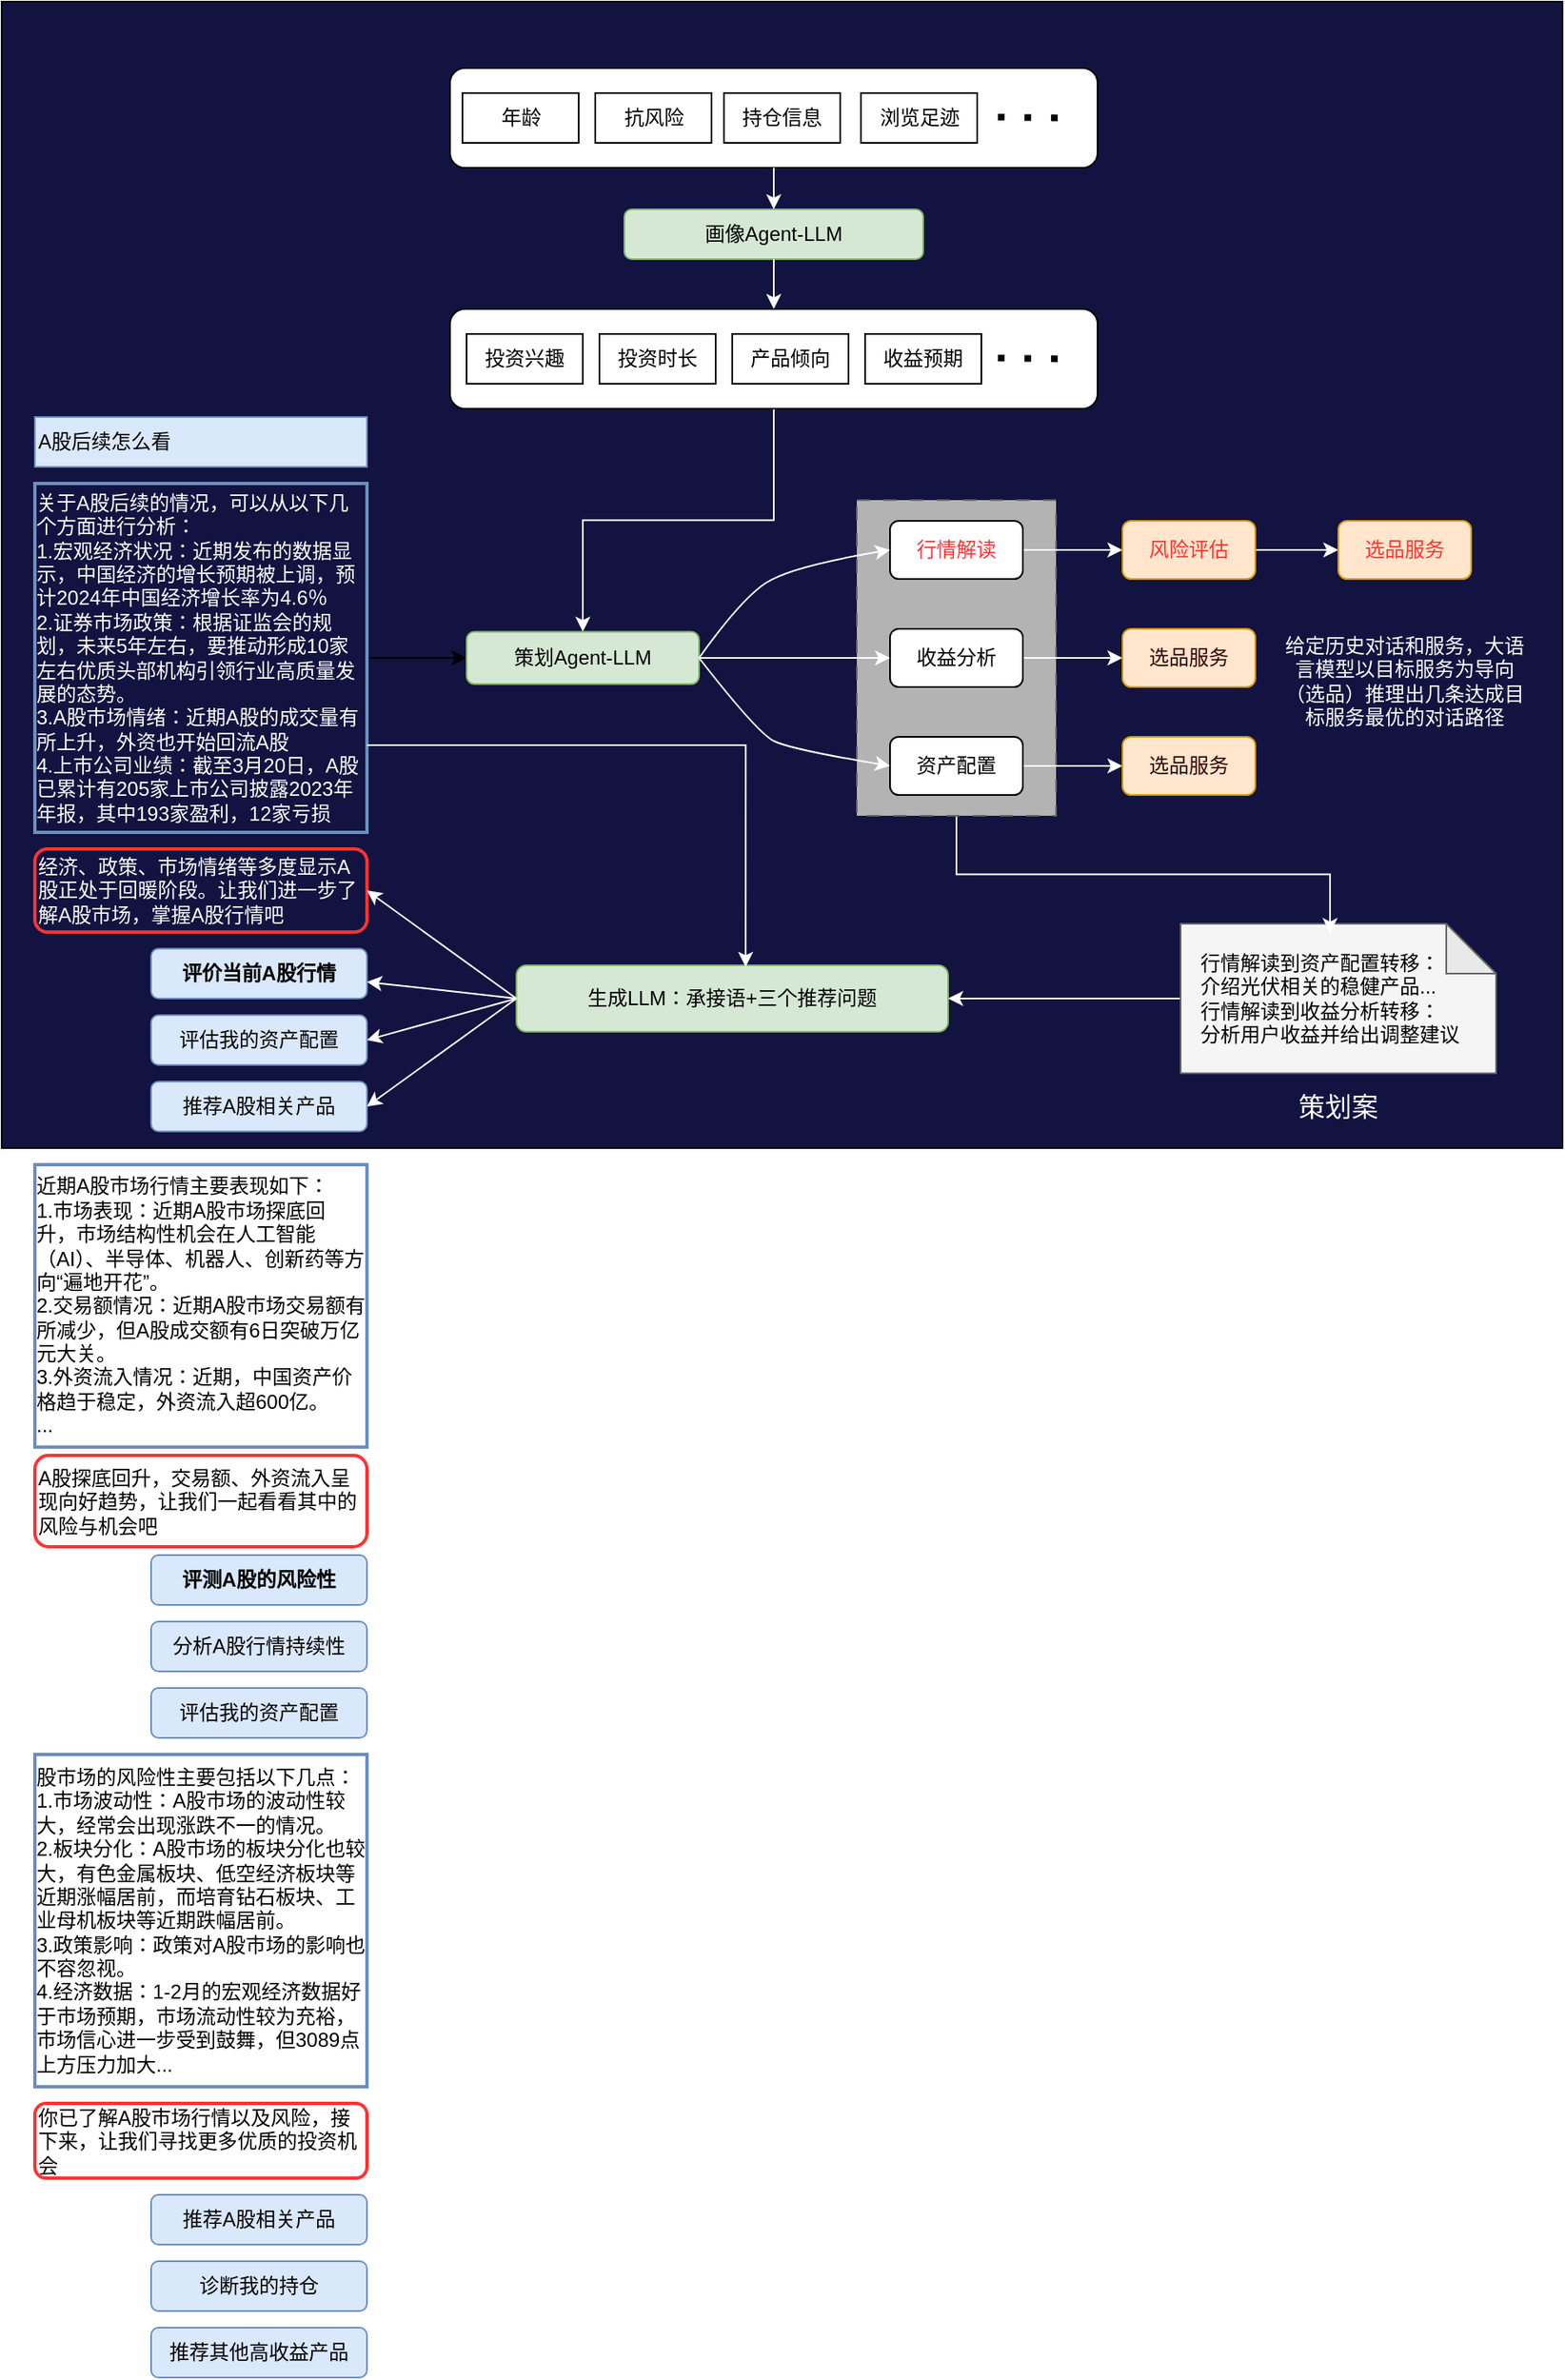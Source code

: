 <mxfile version="24.2.1" type="github">
  <diagram name="第 1 页" id="EtUGMnVDYJDm20vKxgLq">
    <mxGraphModel dx="2074" dy="1680" grid="1" gridSize="10" guides="1" tooltips="1" connect="1" arrows="1" fold="1" page="1" pageScale="1" pageWidth="1200" pageHeight="500" math="0" shadow="0">
      <root>
        <mxCell id="0" />
        <mxCell id="1" parent="0" />
        <mxCell id="uR9ak8hIEpnR53gFkSXh-45" value="" style="rounded=0;whiteSpace=wrap;html=1;fillColor=#121340;" parent="1" vertex="1">
          <mxGeometry x="40" y="-220" width="940" height="690" as="geometry" />
        </mxCell>
        <mxCell id="tnhg12BTTxNdXiN9A4QB-3" value="A股后续怎么看" style="rounded=0;whiteSpace=wrap;html=1;align=left;fillColor=#dae8fc;strokeColor=#6c8ebf;" parent="1" vertex="1">
          <mxGeometry x="60" y="30" width="200" height="30" as="geometry" />
        </mxCell>
        <mxCell id="uR9ak8hIEpnR53gFkSXh-39" style="edgeStyle=orthogonalEdgeStyle;rounded=0;orthogonalLoop=1;jettySize=auto;html=1;exitX=1;exitY=0.5;exitDx=0;exitDy=0;entryX=0;entryY=0.5;entryDx=0;entryDy=0;" parent="1" source="tnhg12BTTxNdXiN9A4QB-5" target="uR9ak8hIEpnR53gFkSXh-29" edge="1">
          <mxGeometry relative="1" as="geometry" />
        </mxCell>
        <mxCell id="tnhg12BTTxNdXiN9A4QB-5" value="&lt;div style=&quot;text-align: left;&quot;&gt;&lt;font color=&quot;#ffffff&quot;&gt;关于A股后续的情况，可以从以下几个方面进行分析：&lt;/font&gt;&lt;/div&gt;&lt;div style=&quot;text-align: left;&quot;&gt;&lt;span style=&quot;background-color: initial; text-align: center;&quot;&gt;&lt;font color=&quot;#ffffff&quot;&gt;1.宏观经济状况：近期发布的数据显示，中国经济的增长预期被上调，预计2024年中国经济增长率为4.6％&lt;/font&gt;&lt;/span&gt;&lt;br&gt;&lt;/div&gt;&lt;div style=&quot;text-align: left;&quot;&gt;&lt;span style=&quot;background-color: initial; text-align: center;&quot;&gt;&lt;font color=&quot;#ffffff&quot;&gt;2.证券市场政策：根据证监会的规划，未来5年左右，要推动形成10家左右优质头部机构引领行业高质量发展的态势。&lt;br&gt;&lt;/font&gt;&lt;/span&gt;&lt;/div&gt;&lt;div style=&quot;text-align: left;&quot;&gt;&lt;span style=&quot;background-color: initial; text-align: center;&quot;&gt;&lt;font color=&quot;#ffffff&quot;&gt;3.A股市场情绪：近期A股的成交量有所上升，外资也开始回流A股&lt;br&gt;&lt;/font&gt;&lt;/span&gt;&lt;/div&gt;&lt;div style=&quot;text-align: left;&quot;&gt;&lt;span style=&quot;background-color: initial; text-align: center;&quot;&gt;&lt;font color=&quot;#ffffff&quot;&gt;4.上市公司业绩：截至3月20日，A股已累计有205家上市公司披露2023年年报，其中193家盈利，12家亏损&lt;br&gt;&lt;/font&gt;&lt;/span&gt;&lt;/div&gt;" style="rounded=0;whiteSpace=wrap;html=1;fillColor=none;strokeColor=#6c8ebf;strokeWidth=2;" parent="1" vertex="1">
          <mxGeometry x="60" y="70" width="200" height="210" as="geometry" />
        </mxCell>
        <mxCell id="tnhg12BTTxNdXiN9A4QB-6" value="&lt;div class=&quot;lake-content&quot;&gt;&lt;strong&gt;评价当前A股行情&lt;/strong&gt;&lt;/div&gt;" style="rounded=1;whiteSpace=wrap;html=1;fillColor=#dae8fc;strokeColor=#6c8ebf;" parent="1" vertex="1">
          <mxGeometry x="130" y="350" width="130" height="30" as="geometry" />
        </mxCell>
        <mxCell id="tnhg12BTTxNdXiN9A4QB-7" value="&lt;div class=&quot;lake-content&quot;&gt;&lt;div class=&quot;lake-content&quot;&gt;评估我的资产配置&lt;/div&gt;&lt;/div&gt;" style="rounded=1;whiteSpace=wrap;html=1;fillColor=#dae8fc;strokeColor=#6c8ebf;" parent="1" vertex="1">
          <mxGeometry x="130" y="390" width="130" height="30" as="geometry" />
        </mxCell>
        <mxCell id="tnhg12BTTxNdXiN9A4QB-8" value="&lt;div class=&quot;lake-content&quot;&gt;&lt;div class=&quot;lake-content&quot;&gt;&lt;div class=&quot;lake-content&quot;&gt;推荐A股相关产品&lt;/div&gt;&lt;/div&gt;&lt;/div&gt;" style="rounded=1;whiteSpace=wrap;html=1;fillColor=#dae8fc;strokeColor=#6c8ebf;" parent="1" vertex="1">
          <mxGeometry x="130" y="430" width="130" height="30" as="geometry" />
        </mxCell>
        <mxCell id="tnhg12BTTxNdXiN9A4QB-9" value="&lt;div style=&quot;text-align: left;&quot;&gt;&lt;div&gt;&lt;span style=&quot;background-color: initial;&quot;&gt;近期A股市场行情主要表现如下：&lt;/span&gt;&lt;/div&gt;&lt;div&gt;&lt;span style=&quot;background-color: initial;&quot;&gt;1.市场&lt;/span&gt;&lt;span style=&quot;background-color: initial;&quot;&gt;表现：近期A股市场探底回升，市场结构性机会在人工智能（AI）、半导体、机器人、创新药等方向“遍地开花”。&lt;/span&gt;&lt;/div&gt;&lt;div&gt;2.交易额情况：近期A股市场交易额有所减少，但A股成交额有6日突破万亿元大关。&lt;/div&gt;&lt;div&gt;3.外资流入情况：近期，中国资产价格趋于稳定，外资流入超600亿。&lt;/div&gt;&lt;div&gt;...&lt;/div&gt;&lt;/div&gt;" style="rounded=0;whiteSpace=wrap;html=1;fillColor=none;strokeColor=#6c8ebf;strokeWidth=2;" parent="1" vertex="1">
          <mxGeometry x="60" y="480" width="200" height="170" as="geometry" />
        </mxCell>
        <mxCell id="tnhg12BTTxNdXiN9A4QB-10" value="&lt;div class=&quot;lake-content&quot;&gt;&lt;div class=&quot;lake-content&quot;&gt;&lt;b&gt;评测A股的风险性&lt;/b&gt;&lt;/div&gt;&lt;/div&gt;" style="rounded=1;whiteSpace=wrap;html=1;fillColor=#dae8fc;strokeColor=#6c8ebf;" parent="1" vertex="1">
          <mxGeometry x="130" y="715" width="130" height="30" as="geometry" />
        </mxCell>
        <mxCell id="tnhg12BTTxNdXiN9A4QB-11" value="&lt;div class=&quot;lake-content&quot;&gt;&lt;div class=&quot;lake-content&quot;&gt;&lt;div class=&quot;lake-content&quot;&gt;分析A股行情持续性&lt;br&gt;&lt;/div&gt;&lt;/div&gt;&lt;/div&gt;" style="rounded=1;whiteSpace=wrap;html=1;fillColor=#dae8fc;strokeColor=#6c8ebf;" parent="1" vertex="1">
          <mxGeometry x="130" y="755" width="130" height="30" as="geometry" />
        </mxCell>
        <mxCell id="tnhg12BTTxNdXiN9A4QB-12" value="&lt;div class=&quot;lake-content&quot;&gt;&lt;div class=&quot;lake-content&quot;&gt;&lt;div class=&quot;lake-content&quot;&gt;评估我的资产配置&lt;/div&gt;&lt;/div&gt;&lt;/div&gt;" style="rounded=1;whiteSpace=wrap;html=1;fillColor=#dae8fc;strokeColor=#6c8ebf;" parent="1" vertex="1">
          <mxGeometry x="130" y="795" width="130" height="30" as="geometry" />
        </mxCell>
        <mxCell id="tnhg12BTTxNdXiN9A4QB-13" value="&lt;div style=&quot;text-align: left;&quot;&gt;&lt;div&gt;&lt;br&gt;&lt;/div&gt;&lt;div&gt;&lt;br&gt;&lt;/div&gt;&lt;div&gt;股市场的风险性主要包括以下几点：&lt;/div&gt;&lt;div&gt;1.市场波动性：A股市场的波动性较大，经常会出现涨跌不一的情况。&lt;/div&gt;&lt;div&gt;2.板块分化：A股市场的板块分化也较大，有色金属板块、低空经济板块等近期涨幅居前，而培育钻石板块、工业母机板块等近期跌幅居前。&lt;/div&gt;&lt;div&gt;3.政策影响：政策对A股市场的影响也不容忽视。&lt;/div&gt;&lt;div&gt;4.经济数据：1-2月的宏观经济数据好于市场预期，市场流动性较为充裕，市场信心进一步受到鼓舞，但3089点上方压力加大...&lt;/div&gt;&lt;div&gt;&lt;br&gt;&lt;/div&gt;&lt;/div&gt;&lt;div&gt;&lt;br&gt;&lt;/div&gt;" style="rounded=0;whiteSpace=wrap;html=1;fillColor=none;strokeColor=#6c8ebf;strokeWidth=2;" parent="1" vertex="1">
          <mxGeometry x="60" y="835" width="200" height="200" as="geometry" />
        </mxCell>
        <mxCell id="tnhg12BTTxNdXiN9A4QB-14" value="&lt;div class=&quot;lake-content&quot;&gt;&lt;div class=&quot;lake-content&quot;&gt;&lt;div class=&quot;lake-content&quot;&gt;推荐A股相关产品&lt;/div&gt;&lt;/div&gt;&lt;/div&gt;" style="rounded=1;whiteSpace=wrap;html=1;fillColor=#dae8fc;strokeColor=#6c8ebf;" parent="1" vertex="1">
          <mxGeometry x="130" y="1100" width="130" height="30" as="geometry" />
        </mxCell>
        <mxCell id="tnhg12BTTxNdXiN9A4QB-15" value="&lt;div class=&quot;lake-content&quot;&gt;&lt;div class=&quot;lake-content&quot;&gt;&lt;div class=&quot;lake-content&quot;&gt;&lt;div class=&quot;lake-content&quot;&gt;诊断我的持仓&lt;/div&gt;&lt;/div&gt;&lt;/div&gt;&lt;/div&gt;" style="rounded=1;whiteSpace=wrap;html=1;fillColor=#dae8fc;strokeColor=#6c8ebf;" parent="1" vertex="1">
          <mxGeometry x="130" y="1140" width="130" height="30" as="geometry" />
        </mxCell>
        <mxCell id="tnhg12BTTxNdXiN9A4QB-16" value="&lt;div class=&quot;lake-content&quot;&gt;&lt;div class=&quot;lake-content&quot;&gt;&lt;div class=&quot;lake-content&quot;&gt;&lt;div class=&quot;lake-content&quot;&gt;推荐其他高收益产品&lt;/div&gt;&lt;/div&gt;&lt;/div&gt;&lt;/div&gt;" style="rounded=1;whiteSpace=wrap;html=1;fillColor=#dae8fc;strokeColor=#6c8ebf;" parent="1" vertex="1">
          <mxGeometry x="130" y="1180" width="130" height="30" as="geometry" />
        </mxCell>
        <mxCell id="tnhg12BTTxNdXiN9A4QB-17" value="&lt;div class=&quot;lake-content&quot;&gt;&lt;font color=&quot;#ffffff&quot;&gt;经济、政策、市场情绪等多度显示A股正处于回暖阶段。让我们进一步了解A股市场，掌握A股行情吧&lt;/font&gt;&lt;/div&gt;" style="rounded=1;whiteSpace=wrap;html=1;fillColor=none;strokeColor=#FF3333;strokeWidth=2;align=left;" parent="1" vertex="1">
          <mxGeometry x="60" y="290" width="200" height="50" as="geometry" />
        </mxCell>
        <mxCell id="tnhg12BTTxNdXiN9A4QB-18" value="&lt;div class=&quot;lake-content&quot;&gt;&lt;div class=&quot;lake-content&quot;&gt;A股探底回升，交易额、外资流入呈现向好趋势，让我们一起看看其中的风险与机会吧&lt;/div&gt;&lt;/div&gt;" style="rounded=1;whiteSpace=wrap;html=1;fillColor=none;strokeColor=#FF3333;strokeWidth=2;align=left;" parent="1" vertex="1">
          <mxGeometry x="60" y="655" width="200" height="55" as="geometry" />
        </mxCell>
        <mxCell id="tnhg12BTTxNdXiN9A4QB-19" value="&lt;div class=&quot;lake-content&quot;&gt;&lt;div class=&quot;lake-content&quot;&gt;你已了解A股市场行情以及风险，接下来，让我们寻找更多优质的投资机会&lt;/div&gt;&lt;/div&gt;" style="rounded=1;whiteSpace=wrap;html=1;fillColor=none;strokeColor=#FF3333;strokeWidth=2;align=left;" parent="1" vertex="1">
          <mxGeometry x="60" y="1045" width="200" height="45" as="geometry" />
        </mxCell>
        <mxCell id="tnhg12BTTxNdXiN9A4QB-51" value="生成LLM：承接语+三个推荐问题" style="rounded=1;whiteSpace=wrap;html=1;fillColor=#d5e8d4;strokeColor=#82b366;strokeWidth=1;" parent="1" vertex="1">
          <mxGeometry x="350" y="360" width="260" height="40" as="geometry" />
        </mxCell>
        <mxCell id="tnhg12BTTxNdXiN9A4QB-70" style="edgeStyle=orthogonalEdgeStyle;rounded=0;orthogonalLoop=1;jettySize=auto;html=1;exitX=0;exitY=0.5;exitDx=0;exitDy=0;exitPerimeter=0;entryX=1;entryY=0.5;entryDx=0;entryDy=0;strokeColor=#FFFFFF;" parent="1" source="tnhg12BTTxNdXiN9A4QB-60" target="tnhg12BTTxNdXiN9A4QB-51" edge="1">
          <mxGeometry relative="1" as="geometry" />
        </mxCell>
        <mxCell id="tnhg12BTTxNdXiN9A4QB-60" value="" style="shape=note;whiteSpace=wrap;html=1;backgroundOutline=1;darkOpacity=0.05;fillColor=#f5f5f5;fontColor=#333333;strokeColor=#666666;" parent="1" vertex="1">
          <mxGeometry x="750" y="335" width="190" height="90" as="geometry" />
        </mxCell>
        <mxCell id="tnhg12BTTxNdXiN9A4QB-61" value="&lt;div style=&quot;text-align: left;&quot;&gt;&lt;span style=&quot;background-color: initial;&quot;&gt;行情解读到资产配置转移：&lt;/span&gt;&lt;/div&gt;&lt;div style=&quot;text-align: left;&quot;&gt;&lt;span style=&quot;background-color: initial;&quot;&gt;介绍光伏相关的稳健产品...&lt;/span&gt;&lt;/div&gt;&lt;div style=&quot;text-align: left;&quot;&gt;&lt;span style=&quot;background-color: initial;&quot;&gt;行情解读到收益分析转移：&lt;/span&gt;&lt;/div&gt;&lt;div style=&quot;text-align: left;&quot;&gt;分析用户收益并给出调整建议&lt;/div&gt;" style="text;html=1;align=center;verticalAlign=middle;whiteSpace=wrap;rounded=0;" parent="1" vertex="1">
          <mxGeometry x="760" y="340.63" width="160" height="78.75" as="geometry" />
        </mxCell>
        <mxCell id="tnhg12BTTxNdXiN9A4QB-66" value="&lt;font color=&quot;#ffffff&quot; style=&quot;font-size: 16px;&quot;&gt;策划案&lt;/font&gt;" style="text;html=1;align=center;verticalAlign=middle;whiteSpace=wrap;rounded=0;" parent="1" vertex="1">
          <mxGeometry x="815" y="430" width="60" height="30" as="geometry" />
        </mxCell>
        <mxCell id="tnhg12BTTxNdXiN9A4QB-75" value="" style="endArrow=classic;html=1;rounded=0;exitX=0;exitY=0.5;exitDx=0;exitDy=0;entryX=1;entryY=0.5;entryDx=0;entryDy=0;strokeColor=#FFFFFF;" parent="1" source="tnhg12BTTxNdXiN9A4QB-51" target="tnhg12BTTxNdXiN9A4QB-17" edge="1">
          <mxGeometry width="50" height="50" relative="1" as="geometry">
            <mxPoint x="420" y="430" as="sourcePoint" />
            <mxPoint x="270" y="310" as="targetPoint" />
          </mxGeometry>
        </mxCell>
        <mxCell id="tnhg12BTTxNdXiN9A4QB-76" value="" style="endArrow=classic;html=1;rounded=0;entryX=1;entryY=0.5;entryDx=0;entryDy=0;exitX=0;exitY=0.5;exitDx=0;exitDy=0;strokeColor=#FFFFFF;" parent="1" source="tnhg12BTTxNdXiN9A4QB-51" edge="1">
          <mxGeometry width="50" height="50" relative="1" as="geometry">
            <mxPoint x="350" y="405" as="sourcePoint" />
            <mxPoint x="260" y="370" as="targetPoint" />
          </mxGeometry>
        </mxCell>
        <mxCell id="tnhg12BTTxNdXiN9A4QB-77" value="" style="endArrow=classic;html=1;rounded=0;exitX=0;exitY=0.5;exitDx=0;exitDy=0;entryX=1;entryY=0.5;entryDx=0;entryDy=0;strokeColor=#FFFFFF;" parent="1" source="tnhg12BTTxNdXiN9A4QB-51" target="tnhg12BTTxNdXiN9A4QB-7" edge="1">
          <mxGeometry width="50" height="50" relative="1" as="geometry">
            <mxPoint x="350" y="405" as="sourcePoint" />
            <mxPoint x="270" y="415" as="targetPoint" />
          </mxGeometry>
        </mxCell>
        <mxCell id="tnhg12BTTxNdXiN9A4QB-78" value="" style="endArrow=classic;html=1;rounded=0;entryX=1;entryY=0.5;entryDx=0;entryDy=0;exitX=0;exitY=0.5;exitDx=0;exitDy=0;strokeColor=#FFFFFF;" parent="1" source="tnhg12BTTxNdXiN9A4QB-51" target="tnhg12BTTxNdXiN9A4QB-8" edge="1">
          <mxGeometry width="50" height="50" relative="1" as="geometry">
            <mxPoint x="350" y="405" as="sourcePoint" />
            <mxPoint x="470" y="395" as="targetPoint" />
            <Array as="points" />
          </mxGeometry>
        </mxCell>
        <mxCell id="uR9ak8hIEpnR53gFkSXh-41" style="edgeStyle=orthogonalEdgeStyle;rounded=0;orthogonalLoop=1;jettySize=auto;html=1;exitX=0.5;exitY=1;exitDx=0;exitDy=0;entryX=0.5;entryY=0;entryDx=0;entryDy=0;strokeColor=#FFFFFF;" parent="1" source="uR9ak8hIEpnR53gFkSXh-1" target="uR9ak8hIEpnR53gFkSXh-29" edge="1">
          <mxGeometry relative="1" as="geometry" />
        </mxCell>
        <mxCell id="uR9ak8hIEpnR53gFkSXh-1" value="" style="rounded=1;whiteSpace=wrap;html=1;strokeWidth=1;" parent="1" vertex="1">
          <mxGeometry x="310" y="-35" width="390" height="60" as="geometry" />
        </mxCell>
        <mxCell id="uR9ak8hIEpnR53gFkSXh-2" value="" style="rounded=1;whiteSpace=wrap;html=1;strokeWidth=1;" parent="1" vertex="1">
          <mxGeometry x="310" y="-180" width="390" height="60" as="geometry" />
        </mxCell>
        <mxCell id="uR9ak8hIEpnR53gFkSXh-3" value="年龄" style="rounded=0;whiteSpace=wrap;html=1;" parent="1" vertex="1">
          <mxGeometry x="317.5" y="-165" width="70" height="30" as="geometry" />
        </mxCell>
        <mxCell id="uR9ak8hIEpnR53gFkSXh-4" value="抗风险" style="rounded=0;whiteSpace=wrap;html=1;" parent="1" vertex="1">
          <mxGeometry x="397.5" y="-165" width="70" height="30" as="geometry" />
        </mxCell>
        <mxCell id="uR9ak8hIEpnR53gFkSXh-5" value="持仓信息" style="rounded=0;whiteSpace=wrap;html=1;" parent="1" vertex="1">
          <mxGeometry x="475" y="-165" width="70" height="30" as="geometry" />
        </mxCell>
        <mxCell id="uR9ak8hIEpnR53gFkSXh-6" value="" style="endArrow=none;dashed=1;html=1;dashPattern=1 3;strokeWidth=4;rounded=0;" parent="1" edge="1">
          <mxGeometry width="50" height="50" relative="1" as="geometry">
            <mxPoint x="640" y="-150.5" as="sourcePoint" />
            <mxPoint x="680" y="-150" as="targetPoint" />
          </mxGeometry>
        </mxCell>
        <mxCell id="uR9ak8hIEpnR53gFkSXh-7" value="画像Agent-LLM" style="rounded=1;whiteSpace=wrap;html=1;fillColor=#d5e8d4;strokeColor=#82b366;strokeWidth=1;" parent="1" vertex="1">
          <mxGeometry x="415" y="-95" width="180" height="30" as="geometry" />
        </mxCell>
        <mxCell id="uR9ak8hIEpnR53gFkSXh-8" value="投资兴趣" style="rounded=0;whiteSpace=wrap;html=1;" parent="1" vertex="1">
          <mxGeometry x="320" y="-20" width="70" height="30" as="geometry" />
        </mxCell>
        <mxCell id="uR9ak8hIEpnR53gFkSXh-9" value="产品倾向" style="rounded=0;whiteSpace=wrap;html=1;" parent="1" vertex="1">
          <mxGeometry x="480" y="-20" width="70" height="30" as="geometry" />
        </mxCell>
        <mxCell id="uR9ak8hIEpnR53gFkSXh-10" value="收益预期" style="rounded=0;whiteSpace=wrap;html=1;" parent="1" vertex="1">
          <mxGeometry x="560" y="-20" width="70" height="30" as="geometry" />
        </mxCell>
        <mxCell id="uR9ak8hIEpnR53gFkSXh-11" value="" style="endArrow=none;dashed=1;html=1;dashPattern=1 3;strokeWidth=4;rounded=0;" parent="1" edge="1">
          <mxGeometry width="50" height="50" relative="1" as="geometry">
            <mxPoint x="640" y="-5.5" as="sourcePoint" />
            <mxPoint x="680" y="-5" as="targetPoint" />
          </mxGeometry>
        </mxCell>
        <mxCell id="uR9ak8hIEpnR53gFkSXh-12" value="投资时长" style="rounded=0;whiteSpace=wrap;html=1;" parent="1" vertex="1">
          <mxGeometry x="400" y="-20" width="70" height="30" as="geometry" />
        </mxCell>
        <mxCell id="uR9ak8hIEpnR53gFkSXh-13" value="浏览足迹" style="rounded=0;whiteSpace=wrap;html=1;" parent="1" vertex="1">
          <mxGeometry x="557.5" y="-165" width="70" height="30" as="geometry" />
        </mxCell>
        <mxCell id="uR9ak8hIEpnR53gFkSXh-14" value="" style="endArrow=classic;html=1;rounded=0;exitX=0.5;exitY=1;exitDx=0;exitDy=0;entryX=0.5;entryY=0;entryDx=0;entryDy=0;strokeColor=#FFFFFF;" parent="1" source="uR9ak8hIEpnR53gFkSXh-2" target="uR9ak8hIEpnR53gFkSXh-7" edge="1">
          <mxGeometry width="50" height="50" relative="1" as="geometry">
            <mxPoint x="815" y="165" as="sourcePoint" />
            <mxPoint x="865" y="115" as="targetPoint" />
          </mxGeometry>
        </mxCell>
        <mxCell id="uR9ak8hIEpnR53gFkSXh-15" value="" style="endArrow=classic;html=1;rounded=0;exitX=0.5;exitY=1;exitDx=0;exitDy=0;entryX=0.5;entryY=0;entryDx=0;entryDy=0;strokeColor=#FFFFFF;" parent="1" source="uR9ak8hIEpnR53gFkSXh-7" target="uR9ak8hIEpnR53gFkSXh-1" edge="1">
          <mxGeometry width="50" height="50" relative="1" as="geometry">
            <mxPoint x="815" y="165" as="sourcePoint" />
            <mxPoint x="865" y="115" as="targetPoint" />
          </mxGeometry>
        </mxCell>
        <mxCell id="uR9ak8hIEpnR53gFkSXh-35" style="edgeStyle=orthogonalEdgeStyle;rounded=0;orthogonalLoop=1;jettySize=auto;html=1;exitX=0.5;exitY=1;exitDx=0;exitDy=0;entryX=0.5;entryY=0;entryDx=0;entryDy=0;strokeColor=#FFFFFF;" parent="1" source="uR9ak8hIEpnR53gFkSXh-16" target="tnhg12BTTxNdXiN9A4QB-61" edge="1">
          <mxGeometry relative="1" as="geometry" />
        </mxCell>
        <mxCell id="uR9ak8hIEpnR53gFkSXh-16" value="" style="rounded=0;whiteSpace=wrap;html=1;dashed=1;dashPattern=8 8;fillColor=#B3B3B3;fontColor=#333333;strokeColor=#666666;" parent="1" vertex="1">
          <mxGeometry x="555" y="80" width="120" height="190" as="geometry" />
        </mxCell>
        <mxCell id="uR9ak8hIEpnR53gFkSXh-17" value="" style="edgeStyle=orthogonalEdgeStyle;rounded=0;orthogonalLoop=1;jettySize=auto;html=1;strokeColor=#FFFFFF;" parent="1" source="uR9ak8hIEpnR53gFkSXh-18" target="uR9ak8hIEpnR53gFkSXh-20" edge="1">
          <mxGeometry relative="1" as="geometry" />
        </mxCell>
        <mxCell id="uR9ak8hIEpnR53gFkSXh-18" value="&lt;font color=&quot;#ff3333&quot;&gt;行情解读&lt;/font&gt;" style="rounded=1;whiteSpace=wrap;html=1;" parent="1" vertex="1">
          <mxGeometry x="575" y="92.5" width="80" height="35" as="geometry" />
        </mxCell>
        <mxCell id="uR9ak8hIEpnR53gFkSXh-19" value="" style="edgeStyle=orthogonalEdgeStyle;rounded=0;orthogonalLoop=1;jettySize=auto;html=1;strokeColor=#FFFFFF;" parent="1" source="uR9ak8hIEpnR53gFkSXh-20" target="uR9ak8hIEpnR53gFkSXh-21" edge="1">
          <mxGeometry relative="1" as="geometry" />
        </mxCell>
        <mxCell id="uR9ak8hIEpnR53gFkSXh-20" value="&lt;font color=&quot;#ff3333&quot;&gt;风险评估&lt;/font&gt;" style="rounded=1;whiteSpace=wrap;html=1;strokeWidth=1;strokeColor=#d79b00;fillColor=#ffe6cc;" parent="1" vertex="1">
          <mxGeometry x="715" y="92.5" width="80" height="35" as="geometry" />
        </mxCell>
        <mxCell id="uR9ak8hIEpnR53gFkSXh-21" value="&lt;font color=&quot;#ff3333&quot;&gt;选品服务&lt;/font&gt;" style="rounded=1;whiteSpace=wrap;html=1;strokeWidth=1;strokeColor=#d79b00;fillColor=#ffe6cc;" parent="1" vertex="1">
          <mxGeometry x="845" y="92.5" width="80" height="35" as="geometry" />
        </mxCell>
        <mxCell id="uR9ak8hIEpnR53gFkSXh-22" value="" style="edgeStyle=orthogonalEdgeStyle;rounded=0;orthogonalLoop=1;jettySize=auto;html=1;strokeColor=#FFFFFF;" parent="1" source="uR9ak8hIEpnR53gFkSXh-23" target="uR9ak8hIEpnR53gFkSXh-24" edge="1">
          <mxGeometry relative="1" as="geometry" />
        </mxCell>
        <mxCell id="uR9ak8hIEpnR53gFkSXh-23" value="收益分析" style="rounded=1;whiteSpace=wrap;html=1;" parent="1" vertex="1">
          <mxGeometry x="575" y="157.5" width="80" height="35" as="geometry" />
        </mxCell>
        <mxCell id="uR9ak8hIEpnR53gFkSXh-24" value="&lt;font color=&quot;#330000&quot;&gt;选品服务&lt;/font&gt;" style="rounded=1;whiteSpace=wrap;html=1;strokeWidth=1;strokeColor=#d79b00;fillColor=#ffe6cc;" parent="1" vertex="1">
          <mxGeometry x="715" y="157.5" width="80" height="35" as="geometry" />
        </mxCell>
        <mxCell id="uR9ak8hIEpnR53gFkSXh-25" value="" style="edgeStyle=orthogonalEdgeStyle;rounded=0;orthogonalLoop=1;jettySize=auto;html=1;strokeColor=#FFFFFF;" parent="1" source="uR9ak8hIEpnR53gFkSXh-26" target="uR9ak8hIEpnR53gFkSXh-27" edge="1">
          <mxGeometry relative="1" as="geometry" />
        </mxCell>
        <mxCell id="uR9ak8hIEpnR53gFkSXh-26" value="资产配置" style="rounded=1;whiteSpace=wrap;html=1;" parent="1" vertex="1">
          <mxGeometry x="575" y="222.5" width="80" height="35" as="geometry" />
        </mxCell>
        <mxCell id="uR9ak8hIEpnR53gFkSXh-27" value="&lt;font color=&quot;#330000&quot;&gt;选品服务&lt;/font&gt;" style="rounded=1;whiteSpace=wrap;html=1;strokeWidth=1;strokeColor=#d79b00;fillColor=#ffe6cc;" parent="1" vertex="1">
          <mxGeometry x="715" y="222.5" width="80" height="35" as="geometry" />
        </mxCell>
        <mxCell id="uR9ak8hIEpnR53gFkSXh-28" value="" style="edgeStyle=orthogonalEdgeStyle;rounded=0;orthogonalLoop=1;jettySize=auto;html=1;strokeColor=#FFFFFF;" parent="1" source="uR9ak8hIEpnR53gFkSXh-29" target="uR9ak8hIEpnR53gFkSXh-23" edge="1">
          <mxGeometry relative="1" as="geometry" />
        </mxCell>
        <mxCell id="uR9ak8hIEpnR53gFkSXh-29" value="策划Agent-LLM" style="rounded=1;whiteSpace=wrap;html=1;fillColor=#d5e8d4;strokeColor=#82b366;strokeWidth=1;" parent="1" vertex="1">
          <mxGeometry x="320" y="159.22" width="140" height="31.56" as="geometry" />
        </mxCell>
        <mxCell id="uR9ak8hIEpnR53gFkSXh-30" value="" style="curved=1;endArrow=classic;html=1;rounded=0;entryX=0;entryY=0.5;entryDx=0;entryDy=0;exitX=1;exitY=0.5;exitDx=0;exitDy=0;strokeColor=#FFFFFF;" parent="1" source="uR9ak8hIEpnR53gFkSXh-29" target="uR9ak8hIEpnR53gFkSXh-18" edge="1">
          <mxGeometry width="50" height="50" relative="1" as="geometry">
            <mxPoint x="465" y="170" as="sourcePoint" />
            <mxPoint x="515" y="120" as="targetPoint" />
            <Array as="points">
              <mxPoint x="485" y="140" />
              <mxPoint x="515" y="120" />
            </Array>
          </mxGeometry>
        </mxCell>
        <mxCell id="uR9ak8hIEpnR53gFkSXh-31" value="" style="curved=1;endArrow=classic;html=1;rounded=0;entryX=0;entryY=0.5;entryDx=0;entryDy=0;exitX=1;exitY=0.5;exitDx=0;exitDy=0;strokeColor=#FFFFFF;" parent="1" source="uR9ak8hIEpnR53gFkSXh-29" target="uR9ak8hIEpnR53gFkSXh-26" edge="1">
          <mxGeometry width="50" height="50" relative="1" as="geometry">
            <mxPoint x="465" y="180" as="sourcePoint" />
            <mxPoint x="515" y="130" as="targetPoint" />
            <Array as="points">
              <mxPoint x="495" y="220" />
              <mxPoint x="515" y="230" />
            </Array>
          </mxGeometry>
        </mxCell>
        <mxCell id="uR9ak8hIEpnR53gFkSXh-32" value="&lt;font color=&quot;#ffffff&quot;&gt;给定历史对话和服务，大语言模型以目标服务为导向（选品）推理出几条达成目标服务最优的对话路径&lt;/font&gt;" style="text;html=1;align=center;verticalAlign=middle;whiteSpace=wrap;rounded=0;" parent="1" vertex="1">
          <mxGeometry x="810" y="159.22" width="150" height="60" as="geometry" />
        </mxCell>
        <mxCell id="uR9ak8hIEpnR53gFkSXh-43" style="edgeStyle=orthogonalEdgeStyle;rounded=0;orthogonalLoop=1;jettySize=auto;html=1;exitX=1;exitY=0.75;exitDx=0;exitDy=0;entryX=0.531;entryY=0.025;entryDx=0;entryDy=0;entryPerimeter=0;strokeColor=#FFFFFF;" parent="1" source="tnhg12BTTxNdXiN9A4QB-5" target="tnhg12BTTxNdXiN9A4QB-51" edge="1">
          <mxGeometry relative="1" as="geometry">
            <Array as="points">
              <mxPoint x="488" y="228" />
            </Array>
          </mxGeometry>
        </mxCell>
      </root>
    </mxGraphModel>
  </diagram>
</mxfile>
